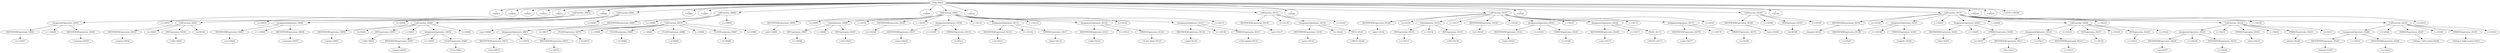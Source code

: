 digraph {

"Prog_50018"->"<
>50019";
"Prog_50018"->"<
>50020";
"Prog_50018"->"<
>50021";
"Prog_50018"->"<
>50022";
"Prog_50018"->"<
>50023";
"Prog_50018"->"CallFunction_50024";
"CallFunction_50024"->"AssignmentOpetators_50025";
"AssignmentOpetators_50025"->"IDENTIFIERExpression_50026";
"IDENTIFIERExpression_50026"->"<y1>50027";
"AssignmentOpetators_50025"->"<<->50028";
"AssignmentOpetators_50025"->"IDENTIFIERExpression_50029";
"IDENTIFIERExpression_50029"->"<cumsum>50030";
"CallFunction_50024"->"<(>50031";
"CallFunction_50024"->"CallFunction_50032";
"CallFunction_50032"->"IDENTIFIERExpression_50033";
"IDENTIFIERExpression_50033"->"<rnorm>50034";
"CallFunction_50032"->"<(>50035";
"CallFunction_50032"->"INTExpression_50036";
"INTExpression_50036"->"<100>50037";
"CallFunction_50032"->"<)>50038";
"CallFunction_50024"->"<)>50039";
"Prog_50018"->"<
>50040";
"Prog_50018"->"CallFunction_50041";
"CallFunction_50041"->"AssignmentOpetators_50042";
"AssignmentOpetators_50042"->"IDENTIFIERExpression_50043";
"IDENTIFIERExpression_50043"->"<y2>50044";
"AssignmentOpetators_50042"->"<<->50045";
"AssignmentOpetators_50042"->"IDENTIFIERExpression_50046";
"IDENTIFIERExpression_50046"->"<cumsum>50047";
"CallFunction_50041"->"<(>50048";
"CallFunction_50041"->"CallFunction_50049";
"CallFunction_50049"->"IDENTIFIERExpression_50050";
"IDENTIFIERExpression_50050"->"<rnorm>50051";
"CallFunction_50049"->"<(>50052";
"CallFunction_50049"->"INTExpression_50053";
"INTExpression_50053"->"<100>50054";
"CallFunction_50049"->"<,>50055";
"CallFunction_50049"->"AssignmentOpetators_50056";
"AssignmentOpetators_50056"->"IDENTIFIERExpression_50057";
"IDENTIFIERExpression_50057"->"<mean>50058";
"AssignmentOpetators_50056"->"<=>50059";
"AssignmentOpetators_50056"->"FLOATExpression_50060";
"FLOATExpression_50060"->"<0.2>50061";
"CallFunction_50049"->"<)>50062";
"CallFunction_50041"->"<)>50063";
"Prog_50018"->"<
>50064";
"Prog_50018"->"<
>50065";
"Prog_50018"->"CallFunction_50066";
"CallFunction_50066"->"IDENTIFIERExpression_50067";
"IDENTIFIERExpression_50067"->"<par>50068";
"CallFunction_50066"->"<(>50069";
"CallFunction_50066"->"CallFunction_50070";
"CallFunction_50070"->"AssignmentOpetators_50071";
"AssignmentOpetators_50071"->"IDENTIFIERExpression_50072";
"IDENTIFIERExpression_50072"->"<mai>50073";
"AssignmentOpetators_50071"->"<=>50074";
"AssignmentOpetators_50071"->"IDENTIFIERExpression_50075";
"IDENTIFIERExpression_50075"->"<c>50076";
"CallFunction_50070"->"<(>50077";
"CallFunction_50070"->"FLOATExpression_50078";
"FLOATExpression_50078"->"<.8>50079";
"CallFunction_50070"->"<,>50080";
"CallFunction_50070"->"FLOATExpression_50081";
"FLOATExpression_50081"->"<.8>50082";
"CallFunction_50070"->"<,>50083";
"CallFunction_50070"->"FLOATExpression_50084";
"FLOATExpression_50084"->"<.2>50085";
"CallFunction_50070"->"<,>50086";
"CallFunction_50070"->"FLOATExpression_50087";
"FLOATExpression_50087"->"<.8>50088";
"CallFunction_50070"->"<)>50089";
"CallFunction_50066"->"<)>50090";
"Prog_50018"->"<
>50091";
"Prog_50018"->"CallFunction_50092";
"CallFunction_50092"->"IDENTIFIERExpression_50093";
"IDENTIFIERExpression_50093"->"<plot>50094";
"CallFunction_50092"->"<(>50095";
"CallFunction_50092"->"ColonOperator_50096";
"ColonOperator_50096"->"INTExpression_50097";
"INTExpression_50097"->"<1>50098";
"ColonOperator_50096"->"<:>50099";
"ColonOperator_50096"->"INTExpression_50100";
"INTExpression_50100"->"<100>50101";
"CallFunction_50092"->"<,>50102";
"CallFunction_50092"->"IDENTIFIERExpression_50103";
"IDENTIFIERExpression_50103"->"<y1>50104";
"CallFunction_50092"->"<,>50105";
"CallFunction_50092"->"AssignmentOpetators_50106";
"AssignmentOpetators_50106"->"IDENTIFIERExpression_50107";
"IDENTIFIERExpression_50107"->"<type>50108";
"AssignmentOpetators_50106"->"<=>50109";
"AssignmentOpetators_50106"->"STRINGExpression_50110";
"STRINGExpression_50110"->"<l>50111";
"CallFunction_50092"->"<,>50112";
"CallFunction_50092"->"AssignmentOpetators_50113";
"AssignmentOpetators_50113"->"IDENTIFIERExpression_50114";
"IDENTIFIERExpression_50114"->"<col>50115";
"AssignmentOpetators_50113"->"<=>50116";
"AssignmentOpetators_50113"->"STRINGExpression_50117";
"STRINGExpression_50117"->"<blue>50118";
"CallFunction_50092"->"<,>50119";
"CallFunction_50092"->"AssignmentOpetators_50120";
"AssignmentOpetators_50120"->"IDENTIFIERExpression_50121";
"IDENTIFIERExpression_50121"->"<xlab>50122";
"AssignmentOpetators_50120"->"<=>50123";
"AssignmentOpetators_50120"->"STRINGExpression_50124";
"STRINGExpression_50124"->"<X axis label>50125";
"CallFunction_50092"->"<,>50126";
"CallFunction_50092"->"AssignmentOpetators_50127";
"AssignmentOpetators_50127"->"IDENTIFIERExpression_50128";
"IDENTIFIERExpression_50128"->"<ylab>50129";
"AssignmentOpetators_50127"->"<=>50130";
"AssignmentOpetators_50127"->"STRINGExpression_50131";
"STRINGExpression_50131"->"<Left legend>50132";
"CallFunction_50092"->"<)>50133";
"Prog_50018"->"<
>50134";
"Prog_50018"->"CallFunction_50135";
"CallFunction_50135"->"IDENTIFIERExpression_50136";
"IDENTIFIERExpression_50136"->"<par>50137";
"CallFunction_50135"->"<(>50138";
"CallFunction_50135"->"AssignmentOpetators_50139";
"AssignmentOpetators_50139"->"IDENTIFIERExpression_50140";
"IDENTIFIERExpression_50140"->"<new>50141";
"AssignmentOpetators_50139"->"<=>50142";
"AssignmentOpetators_50139"->"TRUE_50143";
"TRUE_50143"->"<TRUE>50144";
"CallFunction_50135"->"<)>50145";
"Prog_50018"->"<
>50146";
"Prog_50018"->"CallFunction_50147";
"CallFunction_50147"->"IDENTIFIERExpression_50148";
"IDENTIFIERExpression_50148"->"<plot>50149";
"CallFunction_50147"->"<(>50150";
"CallFunction_50147"->"ColonOperator_50151";
"ColonOperator_50151"->"INTExpression_50152";
"INTExpression_50152"->"<1>50153";
"ColonOperator_50151"->"<:>50154";
"ColonOperator_50151"->"INTExpression_50155";
"INTExpression_50155"->"<100>50156";
"CallFunction_50147"->"<,>50157";
"CallFunction_50147"->"IDENTIFIERExpression_50158";
"IDENTIFIERExpression_50158"->"<y2>50159";
"CallFunction_50147"->"<,>50160";
"CallFunction_50147"->"AssignmentOpetators_50161";
"AssignmentOpetators_50161"->"IDENTIFIERExpression_50162";
"IDENTIFIERExpression_50162"->"<type>50163";
"AssignmentOpetators_50161"->"<=>50164";
"AssignmentOpetators_50161"->"STRINGExpression_50165";
"STRINGExpression_50165"->"<l>50166";
"CallFunction_50147"->"<,>50167";
"CallFunction_50147"->"AssignmentOpetators_50168";
"AssignmentOpetators_50168"->"IDENTIFIERExpression_50169";
"IDENTIFIERExpression_50169"->"<ann>50170";
"AssignmentOpetators_50168"->"<=>50171";
"AssignmentOpetators_50168"->"FALSE_50172";
"FALSE_50172"->"<FALSE>50173";
"CallFunction_50147"->"<,>50174";
"CallFunction_50147"->"AssignmentOpetators_50175";
"AssignmentOpetators_50175"->"IDENTIFIERExpression_50176";
"IDENTIFIERExpression_50176"->"<yaxt>50177";
"AssignmentOpetators_50175"->"<=>50178";
"AssignmentOpetators_50175"->"STRINGExpression_50179";
"STRINGExpression_50179"->"<n>50180";
"CallFunction_50147"->"<)>50181";
"Prog_50018"->"<
>50182";
"Prog_50018"->"CallFunction_50183";
"CallFunction_50183"->"IDENTIFIERExpression_50184";
"IDENTIFIERExpression_50184"->"<axis>50185";
"CallFunction_50183"->"<(>50186";
"CallFunction_50183"->"INTExpression_50187";
"INTExpression_50187"->"<4>50188";
"CallFunction_50183"->"<)>50189";
"Prog_50018"->"<
>50190";
"Prog_50018"->"CallFunction_50191";
"CallFunction_50191"->"IDENTIFIERExpression_50192";
"IDENTIFIERExpression_50192"->"<legend>50193";
"CallFunction_50191"->"<(>50194";
"CallFunction_50191"->"AssignmentOpetators_50195";
"AssignmentOpetators_50195"->"IDENTIFIERExpression_50196";
"IDENTIFIERExpression_50196"->"<x>50197";
"AssignmentOpetators_50195"->"<=>50198";
"AssignmentOpetators_50195"->"STRINGExpression_50199";
"STRINGExpression_50199"->"<topleft>50200";
"CallFunction_50191"->"<,>50201";
"CallFunction_50191"->"AssignmentOpetators_50202";
"AssignmentOpetators_50202"->"IDENTIFIERExpression_50203";
"IDENTIFIERExpression_50203"->"<bty>50204";
"AssignmentOpetators_50202"->"<=>50205";
"AssignmentOpetators_50202"->"STRINGExpression_50206";
"STRINGExpression_50206"->"<n>50207";
"CallFunction_50191"->"<,>50208";
"CallFunction_50191"->"CallFunction_50209";
"CallFunction_50209"->"AssignmentOpetators_50210";
"AssignmentOpetators_50210"->"IDENTIFIERExpression_50211";
"IDENTIFIERExpression_50211"->"<lty>50212";
"AssignmentOpetators_50210"->"<=>50213";
"AssignmentOpetators_50210"->"IDENTIFIERExpression_50214";
"IDENTIFIERExpression_50214"->"<c>50215";
"CallFunction_50209"->"<(>50216";
"CallFunction_50209"->"INTExpression_50217";
"INTExpression_50217"->"<1>50218";
"CallFunction_50209"->"<,>50219";
"CallFunction_50209"->"INTExpression_50220";
"INTExpression_50220"->"<1>50221";
"CallFunction_50209"->"<)>50222";
"CallFunction_50191"->"<,>50223";
"CallFunction_50191"->"CallFunction_50224";
"CallFunction_50224"->"AssignmentOpetators_50225";
"AssignmentOpetators_50225"->"IDENTIFIERExpression_50226";
"IDENTIFIERExpression_50226"->"<col>50227";
"AssignmentOpetators_50225"->"<=>50228";
"AssignmentOpetators_50225"->"IDENTIFIERExpression_50229";
"IDENTIFIERExpression_50229"->"<c>50230";
"CallFunction_50224"->"<(>50231";
"CallFunction_50224"->"STRINGExpression_50232";
"STRINGExpression_50232"->"<blue>50233";
"CallFunction_50224"->"<,>50234";
"CallFunction_50224"->"STRINGExpression_50235";
"STRINGExpression_50235"->"<black>50236";
"CallFunction_50224"->"<)>50237";
"CallFunction_50191"->"<,>50238";
"CallFunction_50191"->"CallFunction_50239";
"CallFunction_50239"->"AssignmentOpetators_50240";
"AssignmentOpetators_50240"->"IDENTIFIERExpression_50241";
"IDENTIFIERExpression_50241"->"<legend>50242";
"AssignmentOpetators_50240"->"<=>50243";
"AssignmentOpetators_50240"->"IDENTIFIERExpression_50244";
"IDENTIFIERExpression_50244"->"<c>50245";
"CallFunction_50239"->"<(>50246";
"CallFunction_50239"->"STRINGExpression_50247";
"STRINGExpression_50247"->"<String 1 (left scale)>50248";
"CallFunction_50239"->"<,>50249";
"CallFunction_50239"->"STRINGExpression_50250";
"STRINGExpression_50250"->"<String 2 (right scale)>50251";
"CallFunction_50239"->"<)>50252";
"CallFunction_50191"->"<)>50253";
"Prog_50018"->"<
>50254";
"Prog_50018"->"<
>50255";
"Prog_50018"->"<<EOF>>50256";
}
